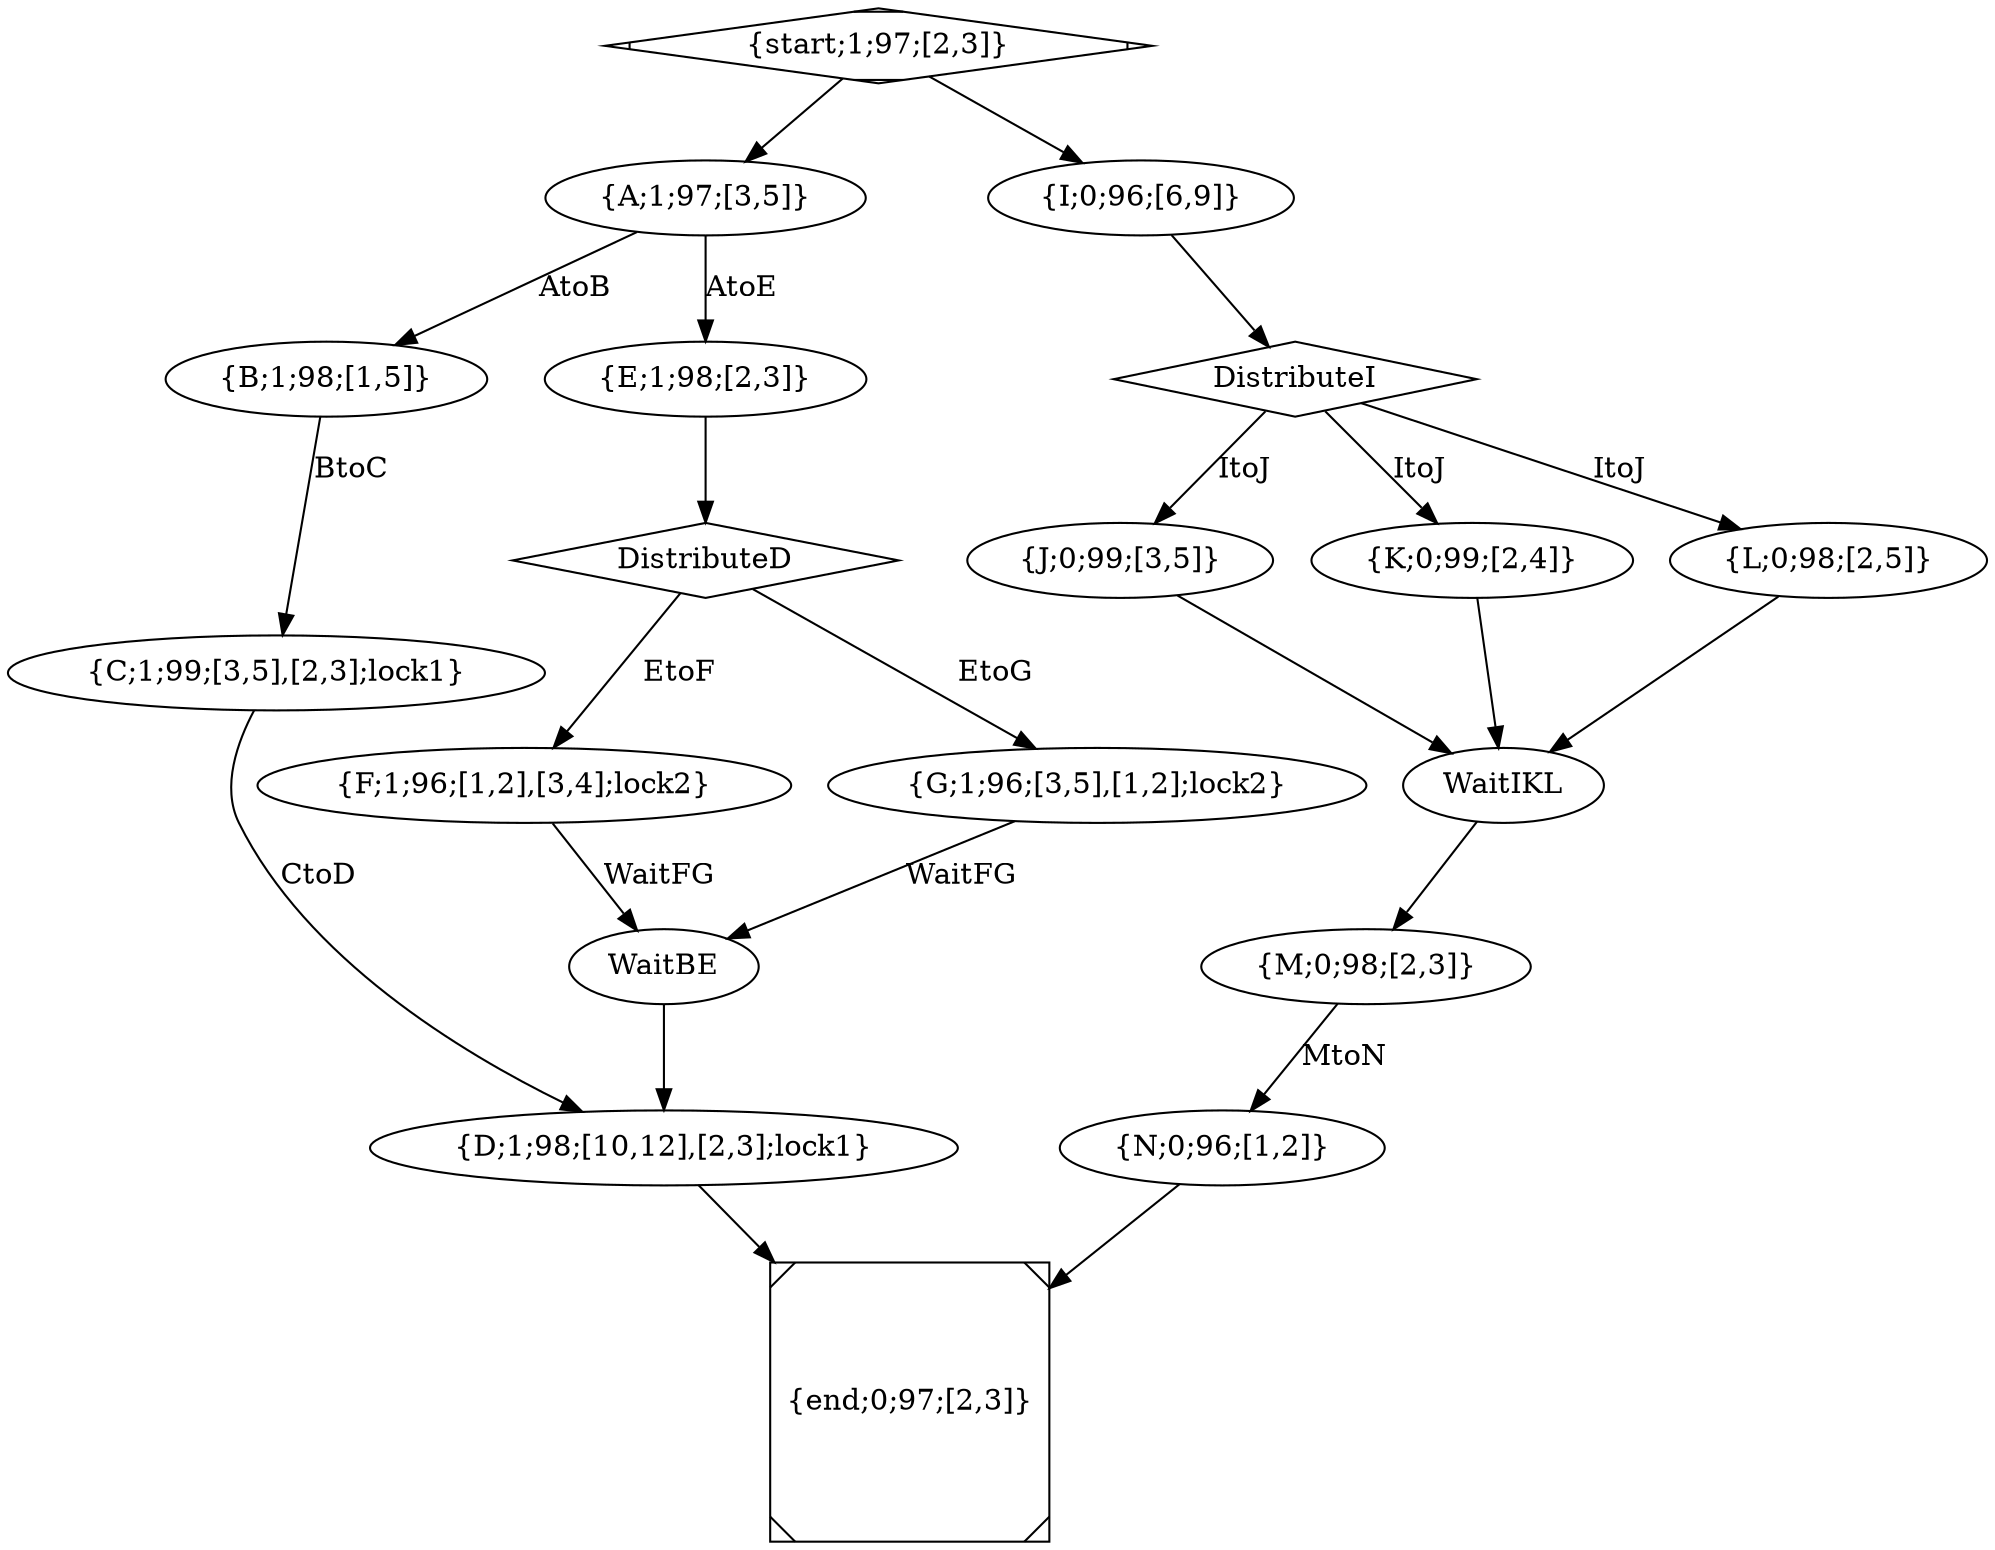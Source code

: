 digraph G {
  A [label = "{A;1;97;[3,5]}";];
  A -> B [label = "AtoB";];
  A -> E [label = "AtoE";];
  B [label = "{B;1;98;[1,5]}";];
  B -> C [label = "BtoC";];
  C [label = "{C;1;99;[3,5],[2,3];lock1}";];
  C-> D [label = "CtoD";];
  D [label = "{D;1;98;[10,12],[2,3];lock1}";];
  E [label = "{E;1;98;[2,3]}";];
  E -> Distribute;
  Distribute -> F [label = "EtoF";];
  Distribute -> G [label = "EtoG";];
  F -> WaitFG [label = "WaitFG";];
  G -> WaitFG [label = "WaitFG";];
  WaitFG [label = "WaitBE";];
  WaitFG -> D;
  Distribute [label = "DistributeD", shape = "diamond"];
  F [label = "{F;1;96;[1,2],[3,4];lock2}";];
  G [label = "{G;1;96;[3,5],[1,2];lock2}";];
  I [label = "{I;0;96;[6,9]}";];
  I -> DistributeI;
  DistributeI [label = "DistributeI", shape = "diamond"];
  J [label = "{J;0;99;[3,5]}";];
  K [label = "{K;0;99;[2,4]}";];
  L [label = "{L;0;98;[2,5]}";];
  DistributeI -> J [label = "ItoJ";];
  DistributeI -> K [label = "ItoJ";];
  DistributeI -> L [label = "ItoJ";];
  WaitIKL [label = "WaitIKL";];
  J -> WaitIKL;
  K -> WaitIKL;
  L -> WaitIKL;
  WaitIKL -> M;
  M [label = "{M;0;98;[2,3]}";];
  N [label = "{N;0;96;[1,2]}";];
  M -> N [label = "MtoN";];
  start -> A;
  start -> I;
  D -> end;
  N -> end;

  start [label ="{start;1;97;[2,3]}", shape=Mdiamond];
  end [label ="{end;0;97;[2,3]}", shape=Msquare];
}
